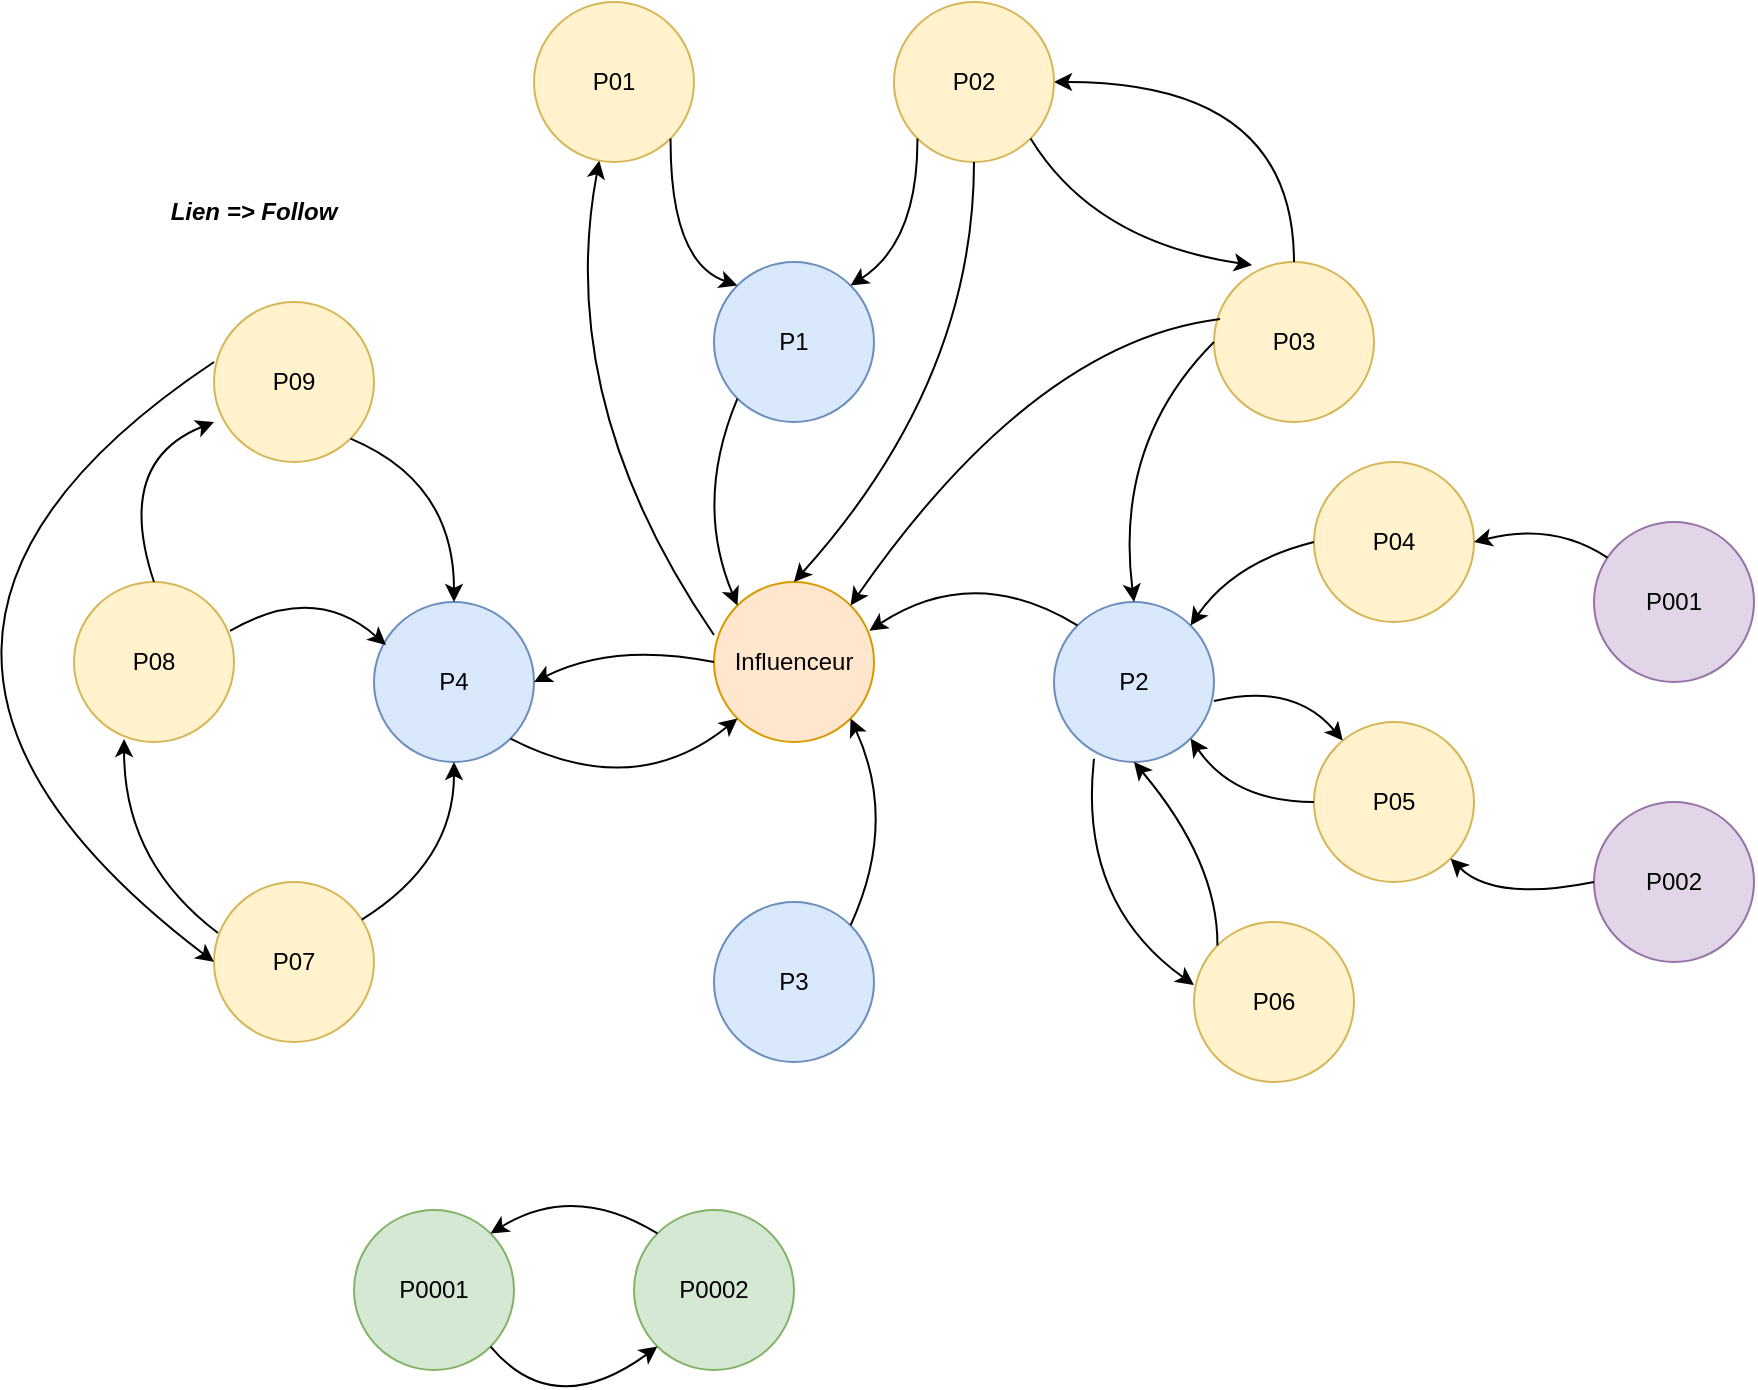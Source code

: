 <mxfile version="20.8.22" type="device" pages="2"><diagram name="Personnes" id="vwypvxZePHO-wqcJy_q7"><mxGraphModel dx="1877" dy="1714" grid="1" gridSize="10" guides="1" tooltips="1" connect="1" arrows="1" fold="1" page="1" pageScale="1" pageWidth="827" pageHeight="1169" math="0" shadow="0"><root><mxCell id="0"/><mxCell id="1" parent="0"/><mxCell id="U5qbGIwzPyJUREuNdLvB-2" value="P1" style="ellipse;whiteSpace=wrap;html=1;aspect=fixed;fillColor=#dae8fc;strokeColor=#6c8ebf;" parent="1" vertex="1"><mxGeometry x="290" y="30" width="80" height="80" as="geometry"/></mxCell><mxCell id="U5qbGIwzPyJUREuNdLvB-4" value="P4" style="ellipse;whiteSpace=wrap;html=1;aspect=fixed;fillColor=#dae8fc;strokeColor=#6c8ebf;" parent="1" vertex="1"><mxGeometry x="120" y="200" width="80" height="80" as="geometry"/></mxCell><mxCell id="U5qbGIwzPyJUREuNdLvB-5" value="Influenceur" style="ellipse;whiteSpace=wrap;html=1;aspect=fixed;fillColor=#ffe6cc;strokeColor=#d79b00;" parent="1" vertex="1"><mxGeometry x="290" y="190" width="80" height="80" as="geometry"/></mxCell><mxCell id="U5qbGIwzPyJUREuNdLvB-6" value="P2" style="ellipse;whiteSpace=wrap;html=1;aspect=fixed;fillColor=#dae8fc;strokeColor=#6c8ebf;" parent="1" vertex="1"><mxGeometry x="460" y="200" width="80" height="80" as="geometry"/></mxCell><mxCell id="U5qbGIwzPyJUREuNdLvB-8" value="P3" style="ellipse;whiteSpace=wrap;html=1;aspect=fixed;fillColor=#dae8fc;strokeColor=#6c8ebf;" parent="1" vertex="1"><mxGeometry x="290" y="350" width="80" height="80" as="geometry"/></mxCell><mxCell id="U5qbGIwzPyJUREuNdLvB-10" value="" style="endArrow=classic;html=1;curved=1;exitX=0;exitY=1;exitDx=0;exitDy=0;entryX=0;entryY=0;entryDx=0;entryDy=0;" parent="1" source="U5qbGIwzPyJUREuNdLvB-2" target="U5qbGIwzPyJUREuNdLvB-5" edge="1"><mxGeometry width="50" height="50" relative="1" as="geometry"><mxPoint x="250" y="200" as="sourcePoint"/><mxPoint x="300" y="150" as="targetPoint"/><Array as="points"><mxPoint x="280" y="150"/></Array></mxGeometry></mxCell><mxCell id="U5qbGIwzPyJUREuNdLvB-11" value="" style="endArrow=classic;html=1;curved=1;exitX=0;exitY=0;exitDx=0;exitDy=0;entryX=0.971;entryY=0.304;entryDx=0;entryDy=0;entryPerimeter=0;" parent="1" source="U5qbGIwzPyJUREuNdLvB-6" target="U5qbGIwzPyJUREuNdLvB-5" edge="1"><mxGeometry width="50" height="50" relative="1" as="geometry"><mxPoint x="330" y="290" as="sourcePoint"/><mxPoint x="380" y="240" as="targetPoint"/><Array as="points"><mxPoint x="420" y="180"/></Array></mxGeometry></mxCell><mxCell id="U5qbGIwzPyJUREuNdLvB-12" value="" style="endArrow=classic;html=1;curved=1;exitX=1;exitY=0;exitDx=0;exitDy=0;entryX=1;entryY=1;entryDx=0;entryDy=0;" parent="1" source="U5qbGIwzPyJUREuNdLvB-8" target="U5qbGIwzPyJUREuNdLvB-5" edge="1"><mxGeometry width="50" height="50" relative="1" as="geometry"><mxPoint x="434" y="342" as="sourcePoint"/><mxPoint x="330" y="344" as="targetPoint"/><Array as="points"><mxPoint x="382" y="310"/></Array></mxGeometry></mxCell><mxCell id="U5qbGIwzPyJUREuNdLvB-13" value="" style="endArrow=classic;html=1;curved=1;exitX=1;exitY=1;exitDx=0;exitDy=0;entryX=0;entryY=1;entryDx=0;entryDy=0;" parent="1" source="U5qbGIwzPyJUREuNdLvB-4" target="U5qbGIwzPyJUREuNdLvB-5" edge="1"><mxGeometry width="50" height="50" relative="1" as="geometry"><mxPoint x="368" y="372" as="sourcePoint"/><mxPoint x="368" y="268" as="targetPoint"/><Array as="points"><mxPoint x="250" y="300"/></Array></mxGeometry></mxCell><mxCell id="U5qbGIwzPyJUREuNdLvB-14" value="P03" style="ellipse;whiteSpace=wrap;html=1;aspect=fixed;fillColor=#fff2cc;strokeColor=#d6b656;" parent="1" vertex="1"><mxGeometry x="540" y="30" width="80" height="80" as="geometry"/></mxCell><mxCell id="U5qbGIwzPyJUREuNdLvB-15" value="P04" style="ellipse;whiteSpace=wrap;html=1;aspect=fixed;fillColor=#fff2cc;strokeColor=#d6b656;" parent="1" vertex="1"><mxGeometry x="590" y="130" width="80" height="80" as="geometry"/></mxCell><mxCell id="U5qbGIwzPyJUREuNdLvB-16" value="P05" style="ellipse;whiteSpace=wrap;html=1;aspect=fixed;fillColor=#fff2cc;strokeColor=#d6b656;" parent="1" vertex="1"><mxGeometry x="590" y="260" width="80" height="80" as="geometry"/></mxCell><mxCell id="U5qbGIwzPyJUREuNdLvB-17" value="P06" style="ellipse;whiteSpace=wrap;html=1;aspect=fixed;fillColor=#fff2cc;strokeColor=#d6b656;" parent="1" vertex="1"><mxGeometry x="530" y="360" width="80" height="80" as="geometry"/></mxCell><mxCell id="U5qbGIwzPyJUREuNdLvB-18" value="P01" style="ellipse;whiteSpace=wrap;html=1;aspect=fixed;fillColor=#fff2cc;strokeColor=#d6b656;" parent="1" vertex="1"><mxGeometry x="200" y="-100" width="80" height="80" as="geometry"/></mxCell><mxCell id="U5qbGIwzPyJUREuNdLvB-33" style="edgeStyle=orthogonalEdgeStyle;curved=1;orthogonalLoop=1;jettySize=auto;html=1;entryX=1;entryY=0.5;entryDx=0;entryDy=0;exitX=0.5;exitY=0;exitDx=0;exitDy=0;" parent="1" source="U5qbGIwzPyJUREuNdLvB-14" target="U5qbGIwzPyJUREuNdLvB-19" edge="1"><mxGeometry relative="1" as="geometry"><mxPoint x="570" y="-100" as="sourcePoint"/></mxGeometry></mxCell><mxCell id="U5qbGIwzPyJUREuNdLvB-19" value="P02" style="ellipse;whiteSpace=wrap;html=1;aspect=fixed;fillColor=#fff2cc;strokeColor=#d6b656;" parent="1" vertex="1"><mxGeometry x="380" y="-100" width="80" height="80" as="geometry"/></mxCell><mxCell id="U5qbGIwzPyJUREuNdLvB-20" value="P09" style="ellipse;whiteSpace=wrap;html=1;aspect=fixed;fillColor=#fff2cc;strokeColor=#d6b656;" parent="1" vertex="1"><mxGeometry x="40" y="50" width="80" height="80" as="geometry"/></mxCell><mxCell id="U5qbGIwzPyJUREuNdLvB-21" value="P08" style="ellipse;whiteSpace=wrap;html=1;aspect=fixed;fillColor=#fff2cc;strokeColor=#d6b656;" parent="1" vertex="1"><mxGeometry x="-30" y="190" width="80" height="80" as="geometry"/></mxCell><mxCell id="U5qbGIwzPyJUREuNdLvB-22" value="P07" style="ellipse;whiteSpace=wrap;html=1;aspect=fixed;fillColor=#fff2cc;strokeColor=#d6b656;" parent="1" vertex="1"><mxGeometry x="40" y="340" width="80" height="80" as="geometry"/></mxCell><mxCell id="U5qbGIwzPyJUREuNdLvB-23" value="" style="endArrow=classic;html=1;curved=1;entryX=1;entryY=0;entryDx=0;entryDy=0;exitX=0;exitY=1;exitDx=0;exitDy=0;" parent="1" source="U5qbGIwzPyJUREuNdLvB-19" target="U5qbGIwzPyJUREuNdLvB-2" edge="1"><mxGeometry width="50" height="50" relative="1" as="geometry"><mxPoint x="340" y="220" as="sourcePoint"/><mxPoint x="390" y="170" as="targetPoint"/><Array as="points"><mxPoint x="392" y="20"/></Array></mxGeometry></mxCell><mxCell id="U5qbGIwzPyJUREuNdLvB-24" value="" style="endArrow=classic;html=1;curved=1;entryX=0;entryY=0;entryDx=0;entryDy=0;exitX=1;exitY=1;exitDx=0;exitDy=0;" parent="1" source="U5qbGIwzPyJUREuNdLvB-18" target="U5qbGIwzPyJUREuNdLvB-2" edge="1"><mxGeometry width="50" height="50" relative="1" as="geometry"><mxPoint x="402" y="-22" as="sourcePoint"/><mxPoint x="368" y="52" as="targetPoint"/><Array as="points"><mxPoint x="268" y="30"/></Array></mxGeometry></mxCell><mxCell id="U5qbGIwzPyJUREuNdLvB-25" value="" style="endArrow=classic;html=1;curved=1;exitX=0.5;exitY=1;exitDx=0;exitDy=0;entryX=0.5;entryY=0;entryDx=0;entryDy=0;" parent="1" source="U5qbGIwzPyJUREuNdLvB-19" target="U5qbGIwzPyJUREuNdLvB-5" edge="1"><mxGeometry width="50" height="50" relative="1" as="geometry"><mxPoint x="402" y="-22" as="sourcePoint"/><mxPoint x="368" y="52" as="targetPoint"/><Array as="points"><mxPoint x="420" y="90"/></Array></mxGeometry></mxCell><mxCell id="U5qbGIwzPyJUREuNdLvB-26" value="" style="endArrow=classic;html=1;curved=1;exitX=0;exitY=0.5;exitDx=0;exitDy=0;entryX=0.5;entryY=0;entryDx=0;entryDy=0;" parent="1" source="U5qbGIwzPyJUREuNdLvB-14" target="U5qbGIwzPyJUREuNdLvB-6" edge="1"><mxGeometry width="50" height="50" relative="1" as="geometry"><mxPoint x="340" y="220" as="sourcePoint"/><mxPoint x="390" y="170" as="targetPoint"/><Array as="points"><mxPoint x="490" y="120"/></Array></mxGeometry></mxCell><mxCell id="U5qbGIwzPyJUREuNdLvB-27" value="" style="endArrow=classic;html=1;curved=1;exitX=0;exitY=0.5;exitDx=0;exitDy=0;entryX=1;entryY=0;entryDx=0;entryDy=0;" parent="1" source="U5qbGIwzPyJUREuNdLvB-15" target="U5qbGIwzPyJUREuNdLvB-6" edge="1"><mxGeometry width="50" height="50" relative="1" as="geometry"><mxPoint x="550" y="80" as="sourcePoint"/><mxPoint x="510" y="210" as="targetPoint"/><Array as="points"><mxPoint x="550" y="180"/></Array></mxGeometry></mxCell><mxCell id="U5qbGIwzPyJUREuNdLvB-28" value="" style="endArrow=classic;html=1;curved=1;exitX=0;exitY=0.5;exitDx=0;exitDy=0;entryX=1;entryY=1;entryDx=0;entryDy=0;" parent="1" source="U5qbGIwzPyJUREuNdLvB-16" target="U5qbGIwzPyJUREuNdLvB-6" edge="1"><mxGeometry width="50" height="50" relative="1" as="geometry"><mxPoint x="610" y="270" as="sourcePoint"/><mxPoint x="548" y="312" as="targetPoint"/><Array as="points"><mxPoint x="550" y="300"/></Array></mxGeometry></mxCell><mxCell id="U5qbGIwzPyJUREuNdLvB-29" value="" style="endArrow=classic;html=1;curved=1;exitX=0;exitY=0;exitDx=0;exitDy=0;entryX=0.5;entryY=1;entryDx=0;entryDy=0;" parent="1" source="U5qbGIwzPyJUREuNdLvB-17" target="U5qbGIwzPyJUREuNdLvB-6" edge="1"><mxGeometry width="50" height="50" relative="1" as="geometry"><mxPoint x="600" y="180" as="sourcePoint"/><mxPoint x="538" y="222" as="targetPoint"/><Array as="points"><mxPoint x="542" y="330"/></Array></mxGeometry></mxCell><mxCell id="U5qbGIwzPyJUREuNdLvB-30" value="" style="endArrow=classic;html=1;curved=1;entryX=1;entryY=0;entryDx=0;entryDy=0;exitX=0.038;exitY=0.356;exitDx=0;exitDy=0;exitPerimeter=0;" parent="1" source="U5qbGIwzPyJUREuNdLvB-14" target="U5qbGIwzPyJUREuNdLvB-5" edge="1"><mxGeometry width="50" height="50" relative="1" as="geometry"><mxPoint x="550" y="80" as="sourcePoint"/><mxPoint x="510" y="210" as="targetPoint"/><Array as="points"><mxPoint x="450" y="70"/></Array></mxGeometry></mxCell><mxCell id="U5qbGIwzPyJUREuNdLvB-35" value="" style="endArrow=classic;html=1;curved=1;exitX=1;exitY=1;exitDx=0;exitDy=0;entryX=0.238;entryY=0.019;entryDx=0;entryDy=0;entryPerimeter=0;" parent="1" source="U5qbGIwzPyJUREuNdLvB-19" target="U5qbGIwzPyJUREuNdLvB-14" edge="1"><mxGeometry width="50" height="50" relative="1" as="geometry"><mxPoint x="530" y="-100" as="sourcePoint"/><mxPoint x="580" y="-150" as="targetPoint"/><Array as="points"><mxPoint x="480" y="20"/></Array></mxGeometry></mxCell><mxCell id="U5qbGIwzPyJUREuNdLvB-36" value="" style="endArrow=classic;html=1;curved=1;exitX=1;exitY=1;exitDx=0;exitDy=0;entryX=0.5;entryY=0;entryDx=0;entryDy=0;" parent="1" source="U5qbGIwzPyJUREuNdLvB-20" target="U5qbGIwzPyJUREuNdLvB-4" edge="1"><mxGeometry width="50" height="50" relative="1" as="geometry"><mxPoint x="290" y="190" as="sourcePoint"/><mxPoint x="340" y="140" as="targetPoint"/><Array as="points"><mxPoint x="160" y="140"/></Array></mxGeometry></mxCell><mxCell id="U5qbGIwzPyJUREuNdLvB-37" value="" style="endArrow=classic;html=1;curved=1;entryX=0.5;entryY=1;entryDx=0;entryDy=0;" parent="1" source="U5qbGIwzPyJUREuNdLvB-22" target="U5qbGIwzPyJUREuNdLvB-4" edge="1"><mxGeometry width="50" height="50" relative="1" as="geometry"><mxPoint x="118" y="128" as="sourcePoint"/><mxPoint x="170" y="210" as="targetPoint"/><Array as="points"><mxPoint x="160" y="330"/></Array></mxGeometry></mxCell><mxCell id="U5qbGIwzPyJUREuNdLvB-38" value="" style="endArrow=classic;html=1;curved=1;exitX=0.975;exitY=0.306;exitDx=0;exitDy=0;entryX=0.075;entryY=0.269;entryDx=0;entryDy=0;entryPerimeter=0;exitPerimeter=0;" parent="1" source="U5qbGIwzPyJUREuNdLvB-21" target="U5qbGIwzPyJUREuNdLvB-4" edge="1"><mxGeometry width="50" height="50" relative="1" as="geometry"><mxPoint x="420" y="190" as="sourcePoint"/><mxPoint x="470" y="140" as="targetPoint"/><Array as="points"><mxPoint x="90" y="190"/></Array></mxGeometry></mxCell><mxCell id="U5qbGIwzPyJUREuNdLvB-39" value="" style="endArrow=classic;html=1;curved=1;exitX=0;exitY=0.5;exitDx=0;exitDy=0;entryX=1;entryY=0.5;entryDx=0;entryDy=0;" parent="1" source="U5qbGIwzPyJUREuNdLvB-5" target="U5qbGIwzPyJUREuNdLvB-4" edge="1"><mxGeometry width="50" height="50" relative="1" as="geometry"><mxPoint x="420" y="190" as="sourcePoint"/><mxPoint x="470" y="140" as="targetPoint"/><Array as="points"><mxPoint x="240" y="220"/></Array></mxGeometry></mxCell><mxCell id="U5qbGIwzPyJUREuNdLvB-41" value="" style="endArrow=classic;html=1;curved=1;exitX=0.025;exitY=0.319;exitDx=0;exitDy=0;exitPerimeter=0;entryX=0.313;entryY=0.981;entryDx=0;entryDy=0;entryPerimeter=0;" parent="1" source="U5qbGIwzPyJUREuNdLvB-22" target="U5qbGIwzPyJUREuNdLvB-21" edge="1"><mxGeometry width="50" height="50" relative="1" as="geometry"><mxPoint x="-60" y="390" as="sourcePoint"/><mxPoint x="-10" y="340" as="targetPoint"/><Array as="points"><mxPoint x="-5" y="330"/></Array></mxGeometry></mxCell><mxCell id="U5qbGIwzPyJUREuNdLvB-42" value="" style="endArrow=classic;html=1;curved=1;exitX=0.5;exitY=0;exitDx=0;exitDy=0;entryX=0;entryY=0.75;entryDx=0;entryDy=0;entryPerimeter=0;" parent="1" source="U5qbGIwzPyJUREuNdLvB-21" target="U5qbGIwzPyJUREuNdLvB-20" edge="1"><mxGeometry width="50" height="50" relative="1" as="geometry"><mxPoint x="-100" y="150" as="sourcePoint"/><mxPoint x="-50" y="100" as="targetPoint"/><Array as="points"><mxPoint x="-10" y="130"/></Array></mxGeometry></mxCell><mxCell id="U5qbGIwzPyJUREuNdLvB-43" value="" style="endArrow=classic;html=1;curved=1;entryX=0;entryY=0.5;entryDx=0;entryDy=0;" parent="1" target="U5qbGIwzPyJUREuNdLvB-22" edge="1"><mxGeometry width="50" height="50" relative="1" as="geometry"><mxPoint x="40" y="80" as="sourcePoint"/><mxPoint y="30" as="targetPoint"/><Array as="points"><mxPoint x="-170" y="220"/></Array></mxGeometry></mxCell><mxCell id="U5qbGIwzPyJUREuNdLvB-44" value="" style="endArrow=classic;html=1;curved=1;exitX=0.25;exitY=0.981;exitDx=0;exitDy=0;entryX=0;entryY=0.394;entryDx=0;entryDy=0;entryPerimeter=0;exitPerimeter=0;" parent="1" source="U5qbGIwzPyJUREuNdLvB-6" target="U5qbGIwzPyJUREuNdLvB-17" edge="1"><mxGeometry width="50" height="50" relative="1" as="geometry"><mxPoint x="370" y="440" as="sourcePoint"/><mxPoint x="420" y="390" as="targetPoint"/><Array as="points"><mxPoint x="472" y="350"/></Array></mxGeometry></mxCell><mxCell id="U5qbGIwzPyJUREuNdLvB-45" value="" style="endArrow=classic;html=1;curved=1;exitX=1;exitY=0.619;exitDx=0;exitDy=0;exitPerimeter=0;" parent="1" source="U5qbGIwzPyJUREuNdLvB-6" target="U5qbGIwzPyJUREuNdLvB-16" edge="1"><mxGeometry width="50" height="50" relative="1" as="geometry"><mxPoint x="740" y="210" as="sourcePoint"/><mxPoint x="790" y="160" as="targetPoint"/><Array as="points"><mxPoint x="580" y="240"/></Array></mxGeometry></mxCell><mxCell id="U5qbGIwzPyJUREuNdLvB-47" value="P0001" style="ellipse;whiteSpace=wrap;html=1;aspect=fixed;fillColor=#d5e8d4;strokeColor=#82b366;" parent="1" vertex="1"><mxGeometry x="110" y="504" width="80" height="80" as="geometry"/></mxCell><mxCell id="U5qbGIwzPyJUREuNdLvB-48" value="" style="endArrow=classic;html=1;curved=1;exitX=0;exitY=0.331;exitDx=0;exitDy=0;exitPerimeter=0;" parent="1" source="U5qbGIwzPyJUREuNdLvB-5" target="U5qbGIwzPyJUREuNdLvB-18" edge="1"><mxGeometry width="50" height="50" relative="1" as="geometry"><mxPoint x="300" y="240" as="sourcePoint"/><mxPoint x="450" y="470" as="targetPoint"/><Array as="points"><mxPoint x="210" y="100"/></Array></mxGeometry></mxCell><mxCell id="U5qbGIwzPyJUREuNdLvB-49" value="P0002" style="ellipse;whiteSpace=wrap;html=1;aspect=fixed;fillColor=#d5e8d4;strokeColor=#82b366;" parent="1" vertex="1"><mxGeometry x="250" y="504" width="80" height="80" as="geometry"/></mxCell><mxCell id="U5qbGIwzPyJUREuNdLvB-50" value="" style="endArrow=classic;html=1;curved=1;exitX=0;exitY=0;exitDx=0;exitDy=0;entryX=1;entryY=0;entryDx=0;entryDy=0;" parent="1" source="U5qbGIwzPyJUREuNdLvB-49" target="U5qbGIwzPyJUREuNdLvB-47" edge="1"><mxGeometry width="50" height="50" relative="1" as="geometry"><mxPoint x="368" y="372" as="sourcePoint"/><mxPoint x="368" y="268" as="targetPoint"/><Array as="points"><mxPoint x="220" y="490"/></Array></mxGeometry></mxCell><mxCell id="U5qbGIwzPyJUREuNdLvB-52" value="" style="endArrow=classic;html=1;curved=1;exitX=1;exitY=1;exitDx=0;exitDy=0;entryX=0;entryY=1;entryDx=0;entryDy=0;" parent="1" source="U5qbGIwzPyJUREuNdLvB-47" target="U5qbGIwzPyJUREuNdLvB-49" edge="1"><mxGeometry width="50" height="50" relative="1" as="geometry"><mxPoint x="272" y="526" as="sourcePoint"/><mxPoint x="188" y="526" as="targetPoint"/><Array as="points"><mxPoint x="210" y="610"/></Array></mxGeometry></mxCell><mxCell id="U5qbGIwzPyJUREuNdLvB-53" value="P002" style="ellipse;whiteSpace=wrap;html=1;aspect=fixed;fillColor=#e1d5e7;strokeColor=#9673a6;" parent="1" vertex="1"><mxGeometry x="730" y="300" width="80" height="80" as="geometry"/></mxCell><mxCell id="U5qbGIwzPyJUREuNdLvB-54" value="P001" style="ellipse;whiteSpace=wrap;html=1;aspect=fixed;fillColor=#e1d5e7;strokeColor=#9673a6;" parent="1" vertex="1"><mxGeometry x="730" y="160" width="80" height="80" as="geometry"/></mxCell><mxCell id="U5qbGIwzPyJUREuNdLvB-55" value="" style="endArrow=classic;html=1;curved=1;entryX=1;entryY=0.5;entryDx=0;entryDy=0;" parent="1" source="U5qbGIwzPyJUREuNdLvB-54" target="U5qbGIwzPyJUREuNdLvB-15" edge="1"><mxGeometry width="50" height="50" relative="1" as="geometry"><mxPoint x="680" y="310" as="sourcePoint"/><mxPoint x="730" y="260" as="targetPoint"/><Array as="points"><mxPoint x="710" y="160"/></Array></mxGeometry></mxCell><mxCell id="U5qbGIwzPyJUREuNdLvB-56" value="" style="endArrow=classic;html=1;curved=1;exitX=0;exitY=0.5;exitDx=0;exitDy=0;" parent="1" source="U5qbGIwzPyJUREuNdLvB-53" target="U5qbGIwzPyJUREuNdLvB-16" edge="1"><mxGeometry width="50" height="50" relative="1" as="geometry"><mxPoint x="747" y="188" as="sourcePoint"/><mxPoint x="680" y="180" as="targetPoint"/><Array as="points"><mxPoint x="680" y="350"/></Array></mxGeometry></mxCell><mxCell id="VuF7JPeC0SXDQuiOtF7k-1" value="&lt;b&gt;&lt;i&gt;Lien =&amp;gt; Follow&lt;/i&gt;&lt;/b&gt;" style="text;html=1;strokeColor=none;fillColor=none;align=center;verticalAlign=middle;whiteSpace=wrap;rounded=0;" parent="1" vertex="1"><mxGeometry x="-60" y="-10" width="240" height="30" as="geometry"/></mxCell></root></mxGraphModel></diagram><diagram id="_kz36YPgOmcWASnX1Ccz" name="Produits"><mxGraphModel dx="1050" dy="1714" grid="1" gridSize="10" guides="1" tooltips="1" connect="1" arrows="1" fold="1" page="1" pageScale="1" pageWidth="827" pageHeight="1169" math="0" shadow="0"><root><mxCell id="0"/><mxCell id="1" parent="0"/><mxCell id="bMd6597aUz3YglrLKLCF-1" value="Influenceur" style="ellipse;whiteSpace=wrap;html=1;aspect=fixed;fillColor=#ffe6cc;strokeColor=#d79b00;" parent="1" vertex="1"><mxGeometry x="10" y="-10" width="80" height="80" as="geometry"/></mxCell><mxCell id="LD1ASC__FLu1Z1hWnPi1-1" value="P1" style="ellipse;whiteSpace=wrap;html=1;aspect=fixed;fillColor=#dae8fc;strokeColor=#6c8ebf;" parent="1" vertex="1"><mxGeometry x="10" y="80" width="80" height="80" as="geometry"/></mxCell><mxCell id="fX3nN5JS8v5rMh537Ny7-1" value="P2" style="ellipse;whiteSpace=wrap;html=1;aspect=fixed;fillColor=#dae8fc;strokeColor=#6c8ebf;" parent="1" vertex="1"><mxGeometry x="10" y="170" width="80" height="80" as="geometry"/></mxCell><mxCell id="-r7r8x6DWLHbLp4zoWHm-1" value="P3" style="ellipse;whiteSpace=wrap;html=1;aspect=fixed;fillColor=#dae8fc;strokeColor=#6c8ebf;" parent="1" vertex="1"><mxGeometry x="10" y="260" width="80" height="80" as="geometry"/></mxCell><mxCell id="-r7r8x6DWLHbLp4zoWHm-2" value="P4" style="ellipse;whiteSpace=wrap;html=1;aspect=fixed;fillColor=#dae8fc;strokeColor=#6c8ebf;" parent="1" vertex="1"><mxGeometry x="10" y="350" width="80" height="80" as="geometry"/></mxCell><mxCell id="89cbBOPuN1jYypsBlkU9-1" value="P01" style="ellipse;whiteSpace=wrap;html=1;aspect=fixed;fillColor=#fff2cc;strokeColor=#d6b656;" parent="1" vertex="1"><mxGeometry x="90" y="440" width="80" height="80" as="geometry"/></mxCell><mxCell id="89cbBOPuN1jYypsBlkU9-2" value="P02" style="ellipse;whiteSpace=wrap;html=1;aspect=fixed;fillColor=#fff2cc;strokeColor=#d6b656;" parent="1" vertex="1"><mxGeometry x="180" y="440" width="80" height="80" as="geometry"/></mxCell><mxCell id="89cbBOPuN1jYypsBlkU9-3" value="P03" style="ellipse;whiteSpace=wrap;html=1;aspect=fixed;fillColor=#fff2cc;strokeColor=#d6b656;" parent="1" vertex="1"><mxGeometry x="270" y="440" width="80" height="80" as="geometry"/></mxCell><mxCell id="89cbBOPuN1jYypsBlkU9-4" value="P04" style="ellipse;whiteSpace=wrap;html=1;aspect=fixed;fillColor=#fff2cc;strokeColor=#d6b656;" parent="1" vertex="1"><mxGeometry x="360" y="440" width="80" height="80" as="geometry"/></mxCell><mxCell id="89cbBOPuN1jYypsBlkU9-5" value="P05" style="ellipse;whiteSpace=wrap;html=1;aspect=fixed;fillColor=#fff2cc;strokeColor=#d6b656;" parent="1" vertex="1"><mxGeometry x="450" y="440" width="80" height="80" as="geometry"/></mxCell><mxCell id="89cbBOPuN1jYypsBlkU9-6" value="P06" style="ellipse;whiteSpace=wrap;html=1;aspect=fixed;fillColor=#fff2cc;strokeColor=#d6b656;" parent="1" vertex="1"><mxGeometry x="540" y="440" width="80" height="80" as="geometry"/></mxCell><mxCell id="89cbBOPuN1jYypsBlkU9-7" value="P07" style="ellipse;whiteSpace=wrap;html=1;aspect=fixed;fillColor=#fff2cc;strokeColor=#d6b656;" parent="1" vertex="1"><mxGeometry x="630" y="440" width="80" height="80" as="geometry"/></mxCell><mxCell id="89cbBOPuN1jYypsBlkU9-8" value="P08" style="ellipse;whiteSpace=wrap;html=1;aspect=fixed;fillColor=#fff2cc;strokeColor=#d6b656;" parent="1" vertex="1"><mxGeometry x="710" y="350" width="80" height="80" as="geometry"/></mxCell><mxCell id="89cbBOPuN1jYypsBlkU9-9" value="P09" style="ellipse;whiteSpace=wrap;html=1;aspect=fixed;fillColor=#fff2cc;strokeColor=#d6b656;" parent="1" vertex="1"><mxGeometry x="710" y="260" width="80" height="80" as="geometry"/></mxCell><mxCell id="pV7YeRxzGSwFhpQdwibm-1" value="P001" style="ellipse;whiteSpace=wrap;html=1;aspect=fixed;fillColor=#e1d5e7;strokeColor=#9673a6;" parent="1" vertex="1"><mxGeometry x="710" y="170" width="80" height="80" as="geometry"/></mxCell><mxCell id="pV7YeRxzGSwFhpQdwibm-2" value="P002" style="ellipse;whiteSpace=wrap;html=1;aspect=fixed;fillColor=#e1d5e7;strokeColor=#9673a6;" parent="1" vertex="1"><mxGeometry x="710" y="80" width="80" height="80" as="geometry"/></mxCell><mxCell id="SEr-MZhm6eaaxoTJ-j4F-1" value="P0001" style="ellipse;whiteSpace=wrap;html=1;aspect=fixed;fillColor=#d5e8d4;strokeColor=#82b366;" parent="1" vertex="1"><mxGeometry x="710" y="-10" width="80" height="80" as="geometry"/></mxCell><mxCell id="SEr-MZhm6eaaxoTJ-j4F-2" value="P0002" style="ellipse;whiteSpace=wrap;html=1;aspect=fixed;fillColor=#d5e8d4;strokeColor=#82b366;" parent="1" vertex="1"><mxGeometry x="710" y="-100" width="80" height="80" as="geometry"/></mxCell><mxCell id="SEr-MZhm6eaaxoTJ-j4F-3" value="Prod1" style="rhombus;whiteSpace=wrap;html=1;" parent="1" vertex="1"><mxGeometry x="366" y="30" width="96" height="100" as="geometry"/></mxCell><mxCell id="SEr-MZhm6eaaxoTJ-j4F-4" value="Prod4" style="rhombus;whiteSpace=wrap;html=1;" parent="1" vertex="1"><mxGeometry x="366" y="140" width="96" height="100" as="geometry"/></mxCell><mxCell id="SEr-MZhm6eaaxoTJ-j4F-5" value="Prod2" style="rhombus;whiteSpace=wrap;html=1;" parent="1" vertex="1"><mxGeometry x="366" y="-80" width="96" height="100" as="geometry"/></mxCell><mxCell id="SEr-MZhm6eaaxoTJ-j4F-6" value="Prod3" style="rhombus;whiteSpace=wrap;html=1;" parent="1" vertex="1"><mxGeometry x="366" y="250" width="96" height="100" as="geometry"/></mxCell><mxCell id="SEr-MZhm6eaaxoTJ-j4F-9" value="" style="endArrow=none;html=1;curved=1;exitX=1;exitY=0.5;exitDx=0;exitDy=0;entryX=0;entryY=0.5;entryDx=0;entryDy=0;" parent="1" source="bMd6597aUz3YglrLKLCF-1" target="SEr-MZhm6eaaxoTJ-j4F-3" edge="1"><mxGeometry width="50" height="50" relative="1" as="geometry"><mxPoint x="250" y="90" as="sourcePoint"/><mxPoint x="300" y="40" as="targetPoint"/><Array as="points"><mxPoint x="240" y="30"/></Array></mxGeometry></mxCell><mxCell id="OoPKYGsplcVbLyoPlL8S-1" value="2" style="edgeLabel;html=1;align=center;verticalAlign=middle;resizable=0;points=[];" vertex="1" connectable="0" parent="SEr-MZhm6eaaxoTJ-j4F-9"><mxGeometry x="0.316" y="-7" relative="1" as="geometry"><mxPoint x="-43" y="-21" as="offset"/></mxGeometry></mxCell><mxCell id="SEr-MZhm6eaaxoTJ-j4F-12" value="" style="endArrow=none;html=1;curved=1;exitX=1;exitY=0.5;exitDx=0;exitDy=0;entryX=0;entryY=0.5;entryDx=0;entryDy=0;" parent="1" source="LD1ASC__FLu1Z1hWnPi1-1" target="SEr-MZhm6eaaxoTJ-j4F-3" edge="1"><mxGeometry width="50" height="50" relative="1" as="geometry"><mxPoint x="130" y="150" as="sourcePoint"/><mxPoint x="180" y="100" as="targetPoint"/><Array as="points"><mxPoint x="230" y="70"/></Array></mxGeometry></mxCell><mxCell id="OoPKYGsplcVbLyoPlL8S-3" value="1" style="edgeLabel;html=1;align=center;verticalAlign=middle;resizable=0;points=[];" vertex="1" connectable="0" parent="SEr-MZhm6eaaxoTJ-j4F-12"><mxGeometry x="-0.133" y="-7" relative="1" as="geometry"><mxPoint as="offset"/></mxGeometry></mxCell><mxCell id="_yczWYXbG-uqF3U5MoHw-1" value="" style="endArrow=none;html=1;curved=1;exitX=1;exitY=0.5;exitDx=0;exitDy=0;entryX=0;entryY=0.5;entryDx=0;entryDy=0;" parent="1" source="fX3nN5JS8v5rMh537Ny7-1" target="SEr-MZhm6eaaxoTJ-j4F-4" edge="1"><mxGeometry width="50" height="50" relative="1" as="geometry"><mxPoint x="190" y="290" as="sourcePoint"/><mxPoint x="240" y="240" as="targetPoint"/><Array as="points"><mxPoint x="160" y="180"/></Array></mxGeometry></mxCell><mxCell id="OoPKYGsplcVbLyoPlL8S-7" value="2" style="edgeLabel;html=1;align=center;verticalAlign=middle;resizable=0;points=[];" vertex="1" connectable="0" parent="_yczWYXbG-uqF3U5MoHw-1"><mxGeometry x="0.136" y="-6" relative="1" as="geometry"><mxPoint as="offset"/></mxGeometry></mxCell><mxCell id="W2iq75WGeGbOLEE-ixqA-1" value="" style="endArrow=none;html=1;curved=1;exitX=1;exitY=0.5;exitDx=0;exitDy=0;entryX=0;entryY=0.5;entryDx=0;entryDy=0;" parent="1" source="-r7r8x6DWLHbLp4zoWHm-1" target="SEr-MZhm6eaaxoTJ-j4F-6" edge="1"><mxGeometry width="50" height="50" relative="1" as="geometry"><mxPoint x="180" y="370" as="sourcePoint"/><mxPoint x="230" y="320" as="targetPoint"/><Array as="points"><mxPoint x="230" y="270"/></Array></mxGeometry></mxCell><mxCell id="OoPKYGsplcVbLyoPlL8S-9" value="6" style="edgeLabel;html=1;align=center;verticalAlign=middle;resizable=0;points=[];" vertex="1" connectable="0" parent="W2iq75WGeGbOLEE-ixqA-1"><mxGeometry x="-0.275" y="-8" relative="1" as="geometry"><mxPoint as="offset"/></mxGeometry></mxCell><mxCell id="GVBBhA3_cxzeT2K-2Oth-1" value="" style="endArrow=none;html=1;curved=1;exitX=0;exitY=0.5;exitDx=0;exitDy=0;entryX=1;entryY=0.5;entryDx=0;entryDy=0;" parent="1" source="SEr-MZhm6eaaxoTJ-j4F-2" target="SEr-MZhm6eaaxoTJ-j4F-3" edge="1"><mxGeometry width="50" height="50" relative="1" as="geometry"><mxPoint x="100" y="40" as="sourcePoint"/><mxPoint x="376" y="90" as="targetPoint"/><Array as="points"><mxPoint x="530" y="-50"/></Array></mxGeometry></mxCell><mxCell id="OoPKYGsplcVbLyoPlL8S-22" value="1" style="edgeLabel;html=1;align=center;verticalAlign=middle;resizable=0;points=[];" vertex="1" connectable="0" parent="GVBBhA3_cxzeT2K-2Oth-1"><mxGeometry x="-0.536" y="10" relative="1" as="geometry"><mxPoint as="offset"/></mxGeometry></mxCell><mxCell id="GVBBhA3_cxzeT2K-2Oth-2" value="" style="endArrow=none;html=1;curved=1;exitX=0;exitY=0.5;exitDx=0;exitDy=0;" parent="1" source="SEr-MZhm6eaaxoTJ-j4F-1" edge="1"><mxGeometry width="50" height="50" relative="1" as="geometry"><mxPoint x="720" y="-50" as="sourcePoint"/><mxPoint x="460" y="80" as="targetPoint"/><Array as="points"><mxPoint x="560" y="10"/></Array></mxGeometry></mxCell><mxCell id="OoPKYGsplcVbLyoPlL8S-21" value="2" style="edgeLabel;html=1;align=center;verticalAlign=middle;resizable=0;points=[];" vertex="1" connectable="0" parent="GVBBhA3_cxzeT2K-2Oth-2"><mxGeometry x="-0.342" y="8" relative="1" as="geometry"><mxPoint as="offset"/></mxGeometry></mxCell><mxCell id="GVBBhA3_cxzeT2K-2Oth-3" value="" style="endArrow=none;html=1;curved=1;exitX=1;exitY=0.5;exitDx=0;exitDy=0;entryX=0;entryY=0.5;entryDx=0;entryDy=0;" parent="1" source="fX3nN5JS8v5rMh537Ny7-1" target="SEr-MZhm6eaaxoTJ-j4F-3" edge="1"><mxGeometry width="50" height="50" relative="1" as="geometry"><mxPoint x="100" y="220" as="sourcePoint"/><mxPoint x="250" y="210" as="targetPoint"/><Array as="points"><mxPoint x="170" y="190"/></Array></mxGeometry></mxCell><mxCell id="OoPKYGsplcVbLyoPlL8S-6" value="3" style="edgeLabel;html=1;align=center;verticalAlign=middle;resizable=0;points=[];" vertex="1" connectable="0" parent="GVBBhA3_cxzeT2K-2Oth-3"><mxGeometry x="0.145" y="1" relative="1" as="geometry"><mxPoint as="offset"/></mxGeometry></mxCell><mxCell id="GVBBhA3_cxzeT2K-2Oth-5" value="" style="endArrow=none;html=1;curved=1;exitX=1;exitY=0.5;exitDx=0;exitDy=0;entryX=0;entryY=0.5;entryDx=0;entryDy=0;" parent="1" source="SEr-MZhm6eaaxoTJ-j4F-3" target="pV7YeRxzGSwFhpQdwibm-2" edge="1"><mxGeometry width="50" height="50" relative="1" as="geometry"><mxPoint x="490" y="120" as="sourcePoint"/><mxPoint x="540" y="70" as="targetPoint"/><Array as="points"><mxPoint x="610" y="70"/></Array></mxGeometry></mxCell><mxCell id="OoPKYGsplcVbLyoPlL8S-20" value="1" style="edgeLabel;html=1;align=center;verticalAlign=middle;resizable=0;points=[];" vertex="1" connectable="0" parent="GVBBhA3_cxzeT2K-2Oth-5"><mxGeometry x="0.484" y="-5" relative="1" as="geometry"><mxPoint as="offset"/></mxGeometry></mxCell><mxCell id="MGRc51t0gehw0du6lnC--1" value="" style="endArrow=none;html=1;curved=1;exitX=1;exitY=0.5;exitDx=0;exitDy=0;entryX=0;entryY=0.5;entryDx=0;entryDy=0;" parent="1" source="SEr-MZhm6eaaxoTJ-j4F-3" target="89cbBOPuN1jYypsBlkU9-9" edge="1"><mxGeometry width="50" height="50" relative="1" as="geometry"><mxPoint x="570" y="350" as="sourcePoint"/><mxPoint x="620" y="300" as="targetPoint"/><Array as="points"><mxPoint x="620" y="140"/></Array></mxGeometry></mxCell><mxCell id="OoPKYGsplcVbLyoPlL8S-19" value="1" style="edgeLabel;html=1;align=center;verticalAlign=middle;resizable=0;points=[];" vertex="1" connectable="0" parent="MGRc51t0gehw0du6lnC--1"><mxGeometry x="0.23" y="-13" relative="1" as="geometry"><mxPoint as="offset"/></mxGeometry></mxCell><mxCell id="MGRc51t0gehw0du6lnC--2" value="" style="endArrow=none;html=1;curved=1;exitX=1;exitY=0.5;exitDx=0;exitDy=0;entryX=0;entryY=0;entryDx=0;entryDy=0;" parent="1" source="SEr-MZhm6eaaxoTJ-j4F-3" target="89cbBOPuN1jYypsBlkU9-8" edge="1"><mxGeometry width="50" height="50" relative="1" as="geometry"><mxPoint x="472" y="90" as="sourcePoint"/><mxPoint x="720" y="310" as="targetPoint"/><Array as="points"><mxPoint x="610" y="160"/></Array></mxGeometry></mxCell><mxCell id="OoPKYGsplcVbLyoPlL8S-18" value="2" style="edgeLabel;html=1;align=center;verticalAlign=middle;resizable=0;points=[];" vertex="1" connectable="0" parent="MGRc51t0gehw0du6lnC--2"><mxGeometry x="0.311" y="-12" relative="1" as="geometry"><mxPoint as="offset"/></mxGeometry></mxCell><mxCell id="MGRc51t0gehw0du6lnC--3" value="" style="endArrow=none;html=1;curved=1;exitX=1;exitY=0.5;exitDx=0;exitDy=0;entryX=0.5;entryY=0;entryDx=0;entryDy=0;" parent="1" source="SEr-MZhm6eaaxoTJ-j4F-3" target="89cbBOPuN1jYypsBlkU9-7" edge="1"><mxGeometry width="50" height="50" relative="1" as="geometry"><mxPoint x="472" y="90" as="sourcePoint"/><mxPoint x="732" y="372" as="targetPoint"/><Array as="points"><mxPoint x="600" y="180"/></Array></mxGeometry></mxCell><mxCell id="OoPKYGsplcVbLyoPlL8S-17" value="1" style="edgeLabel;html=1;align=center;verticalAlign=middle;resizable=0;points=[];" vertex="1" connectable="0" parent="MGRc51t0gehw0du6lnC--3"><mxGeometry x="0.069" y="-19" relative="1" as="geometry"><mxPoint as="offset"/></mxGeometry></mxCell><mxCell id="MGRc51t0gehw0du6lnC--4" value="" style="endArrow=none;html=1;curved=1;exitX=1;exitY=0.5;exitDx=0;exitDy=0;" parent="1" source="SEr-MZhm6eaaxoTJ-j4F-4" edge="1"><mxGeometry width="50" height="50" relative="1" as="geometry"><mxPoint x="472" y="90" as="sourcePoint"/><mxPoint x="670" y="440" as="targetPoint"/><Array as="points"><mxPoint x="590" y="220"/></Array></mxGeometry></mxCell><mxCell id="OoPKYGsplcVbLyoPlL8S-16" value="1" style="edgeLabel;html=1;align=center;verticalAlign=middle;resizable=0;points=[];" vertex="1" connectable="0" parent="MGRc51t0gehw0du6lnC--4"><mxGeometry x="-0.065" y="-29" relative="1" as="geometry"><mxPoint as="offset"/></mxGeometry></mxCell><mxCell id="5vWXd8YqtVLSntvcR6VC-1" value="" style="endArrow=none;html=1;curved=1;exitX=0.5;exitY=0;exitDx=0;exitDy=0;entryX=1;entryY=0.5;entryDx=0;entryDy=0;" parent="1" source="89cbBOPuN1jYypsBlkU9-5" target="SEr-MZhm6eaaxoTJ-j4F-3" edge="1"><mxGeometry width="50" height="50" relative="1" as="geometry"><mxPoint x="540" y="400" as="sourcePoint"/><mxPoint x="590" y="350" as="targetPoint"/><Array as="points"><mxPoint x="530" y="260"/></Array></mxGeometry></mxCell><mxCell id="OoPKYGsplcVbLyoPlL8S-15" value="2" style="edgeLabel;html=1;align=center;verticalAlign=middle;resizable=0;points=[];" vertex="1" connectable="0" parent="5vWXd8YqtVLSntvcR6VC-1"><mxGeometry x="-0.567" y="5" relative="1" as="geometry"><mxPoint as="offset"/></mxGeometry></mxCell><mxCell id="uRFSzLisPYkIJjEUfQEF-1" value="" style="endArrow=none;html=1;curved=1;exitX=0.5;exitY=0;exitDx=0;exitDy=0;entryX=1;entryY=0.5;entryDx=0;entryDy=0;" parent="1" source="89cbBOPuN1jYypsBlkU9-4" target="SEr-MZhm6eaaxoTJ-j4F-3" edge="1"><mxGeometry width="50" height="50" relative="1" as="geometry"><mxPoint x="500" y="450" as="sourcePoint"/><mxPoint x="472" y="90" as="targetPoint"/><Array as="points"><mxPoint x="530" y="280"/></Array></mxGeometry></mxCell><mxCell id="OoPKYGsplcVbLyoPlL8S-14" value="1" style="edgeLabel;html=1;align=center;verticalAlign=middle;resizable=0;points=[];" vertex="1" connectable="0" parent="uRFSzLisPYkIJjEUfQEF-1"><mxGeometry x="-0.525" y="12" relative="1" as="geometry"><mxPoint as="offset"/></mxGeometry></mxCell><mxCell id="y5WqrCRoEA42o9jVQGCs-1" value="" style="endArrow=none;html=1;curved=1;exitX=0.5;exitY=0;exitDx=0;exitDy=0;entryX=0;entryY=0.5;entryDx=0;entryDy=0;" parent="1" source="89cbBOPuN1jYypsBlkU9-3" target="SEr-MZhm6eaaxoTJ-j4F-3" edge="1"><mxGeometry width="50" height="50" relative="1" as="geometry"><mxPoint x="410" y="450" as="sourcePoint"/><mxPoint x="472" y="90" as="targetPoint"/><Array as="points"><mxPoint x="270" y="240"/></Array></mxGeometry></mxCell><mxCell id="OoPKYGsplcVbLyoPlL8S-12" value="4" style="edgeLabel;html=1;align=center;verticalAlign=middle;resizable=0;points=[];" vertex="1" connectable="0" parent="y5WqrCRoEA42o9jVQGCs-1"><mxGeometry x="0.208" y="-28" relative="1" as="geometry"><mxPoint as="offset"/></mxGeometry></mxCell><mxCell id="y5WqrCRoEA42o9jVQGCs-2" value="" style="endArrow=none;html=1;curved=1;exitX=0.5;exitY=0;exitDx=0;exitDy=0;entryX=0;entryY=0.5;entryDx=0;entryDy=0;" parent="1" source="89cbBOPuN1jYypsBlkU9-3" target="SEr-MZhm6eaaxoTJ-j4F-4" edge="1"><mxGeometry width="50" height="50" relative="1" as="geometry"><mxPoint x="320" y="450" as="sourcePoint"/><mxPoint x="376" y="90" as="targetPoint"/><Array as="points"><mxPoint x="290" y="250"/></Array></mxGeometry></mxCell><mxCell id="OoPKYGsplcVbLyoPlL8S-13" value="1" style="edgeLabel;html=1;align=center;verticalAlign=middle;resizable=0;points=[];" vertex="1" connectable="0" parent="y5WqrCRoEA42o9jVQGCs-2"><mxGeometry x="0.686" y="-12" relative="1" as="geometry"><mxPoint as="offset"/></mxGeometry></mxCell><mxCell id="TZeLPV_fly-wC9iLuEUZ-1" value="" style="endArrow=none;html=1;curved=1;exitX=0.5;exitY=0;exitDx=0;exitDy=0;entryX=0;entryY=0.5;entryDx=0;entryDy=0;" parent="1" source="89cbBOPuN1jYypsBlkU9-2" target="SEr-MZhm6eaaxoTJ-j4F-3" edge="1"><mxGeometry width="50" height="50" relative="1" as="geometry"><mxPoint x="220" y="410" as="sourcePoint"/><mxPoint x="270" y="360" as="targetPoint"/><Array as="points"><mxPoint x="260" y="230"/></Array></mxGeometry></mxCell><mxCell id="OoPKYGsplcVbLyoPlL8S-11" value="3" style="edgeLabel;html=1;align=center;verticalAlign=middle;resizable=0;points=[];" vertex="1" connectable="0" parent="TZeLPV_fly-wC9iLuEUZ-1"><mxGeometry x="-0.686" y="-2" relative="1" as="geometry"><mxPoint as="offset"/></mxGeometry></mxCell><mxCell id="TZeLPV_fly-wC9iLuEUZ-2" value="" style="endArrow=none;html=1;curved=1;exitX=0.5;exitY=0;exitDx=0;exitDy=0;entryX=0;entryY=0.5;entryDx=0;entryDy=0;" parent="1" source="89cbBOPuN1jYypsBlkU9-1" target="SEr-MZhm6eaaxoTJ-j4F-6" edge="1"><mxGeometry width="50" height="50" relative="1" as="geometry"><mxPoint x="140" y="370" as="sourcePoint"/><mxPoint x="190" y="320" as="targetPoint"/><Array as="points"><mxPoint x="190" y="330"/></Array></mxGeometry></mxCell><mxCell id="OoPKYGsplcVbLyoPlL8S-10" value="1" style="edgeLabel;html=1;align=center;verticalAlign=middle;resizable=0;points=[];" vertex="1" connectable="0" parent="TZeLPV_fly-wC9iLuEUZ-2"><mxGeometry x="-0.346" y="-22" relative="1" as="geometry"><mxPoint as="offset"/></mxGeometry></mxCell><mxCell id="TZeLPV_fly-wC9iLuEUZ-3" value="" style="endArrow=none;html=1;curved=1;exitX=1;exitY=0.5;exitDx=0;exitDy=0;entryX=0;entryY=0.5;entryDx=0;entryDy=0;" parent="1" source="bMd6597aUz3YglrLKLCF-1" target="SEr-MZhm6eaaxoTJ-j4F-6" edge="1"><mxGeometry width="50" height="50" relative="1" as="geometry"><mxPoint x="190" y="30" as="sourcePoint"/><mxPoint x="240" y="-20" as="targetPoint"/><Array as="points"><mxPoint x="170" y="190"/></Array></mxGeometry></mxCell><mxCell id="OoPKYGsplcVbLyoPlL8S-8" value="5" style="edgeLabel;html=1;align=center;verticalAlign=middle;resizable=0;points=[];" vertex="1" connectable="0" parent="TZeLPV_fly-wC9iLuEUZ-3"><mxGeometry x="0.216" y="12" relative="1" as="geometry"><mxPoint as="offset"/></mxGeometry></mxCell><mxCell id="TZeLPV_fly-wC9iLuEUZ-4" value="&lt;b&gt;&lt;i&gt;Lien =&amp;gt; La personne a acheté le produit en quantité 1&lt;/i&gt;&lt;/b&gt;" style="text;html=1;strokeColor=none;fillColor=none;align=center;verticalAlign=middle;whiteSpace=wrap;rounded=0;" parent="1" vertex="1"><mxGeometry x="90" y="-60" width="240" height="30" as="geometry"/></mxCell></root></mxGraphModel></diagram></mxfile>